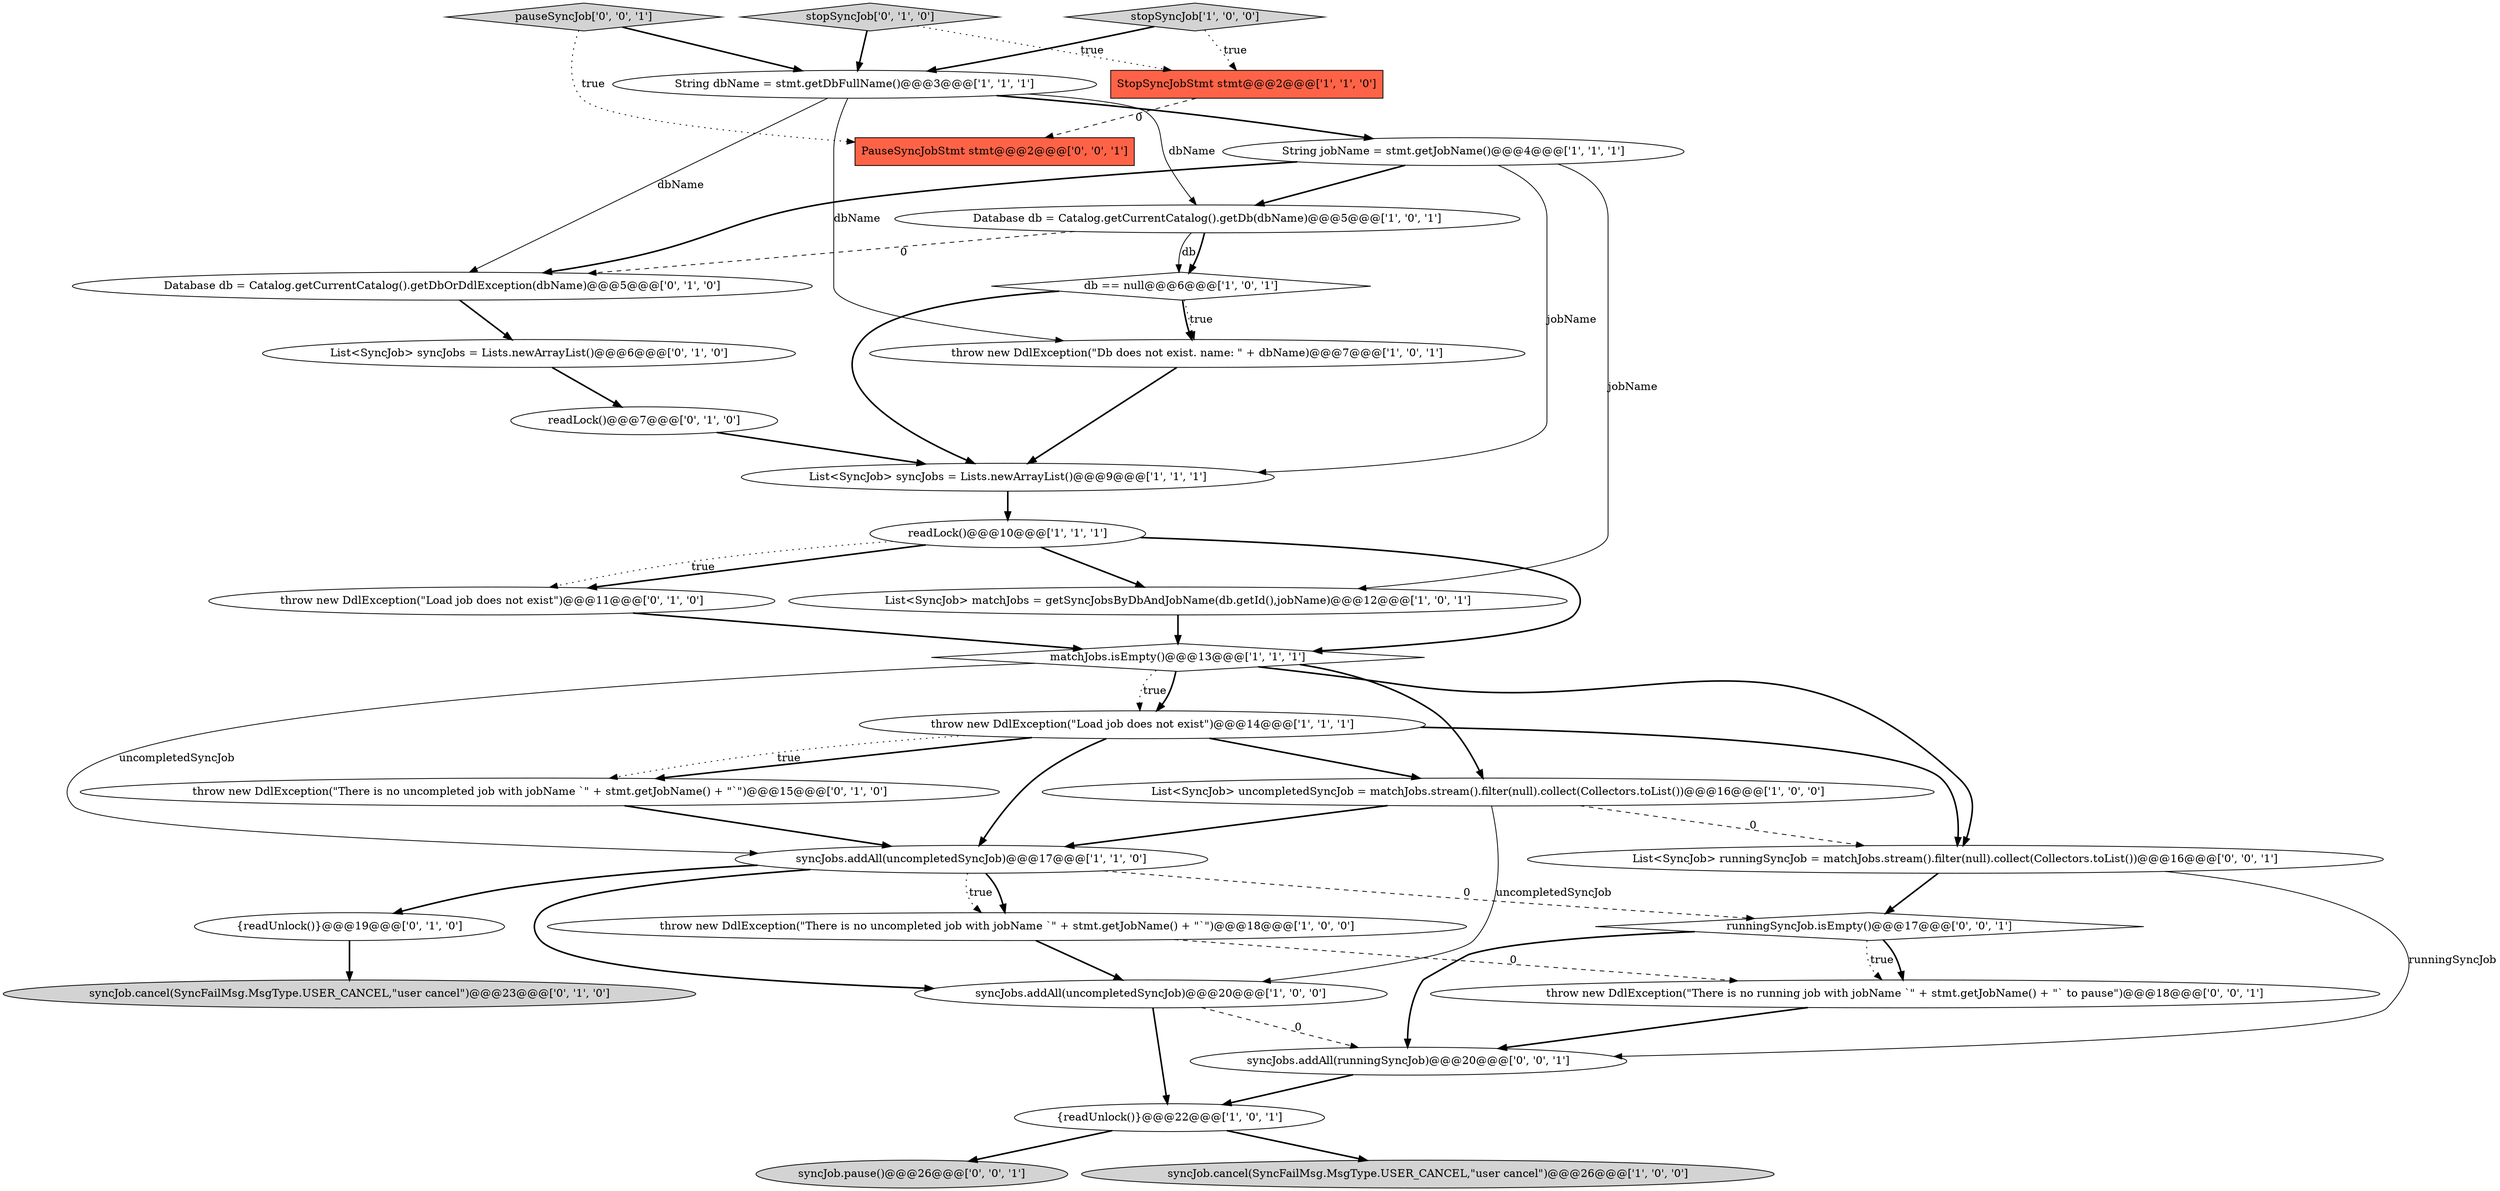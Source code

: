 digraph {
14 [style = filled, label = "readLock()@@@10@@@['1', '1', '1']", fillcolor = white, shape = ellipse image = "AAA0AAABBB1BBB"];
3 [style = filled, label = "List<SyncJob> uncompletedSyncJob = matchJobs.stream().filter(null).collect(Collectors.toList())@@@16@@@['1', '0', '0']", fillcolor = white, shape = ellipse image = "AAA0AAABBB1BBB"];
20 [style = filled, label = "Database db = Catalog.getCurrentCatalog().getDbOrDdlException(dbName)@@@5@@@['0', '1', '0']", fillcolor = white, shape = ellipse image = "AAA1AAABBB2BBB"];
12 [style = filled, label = "syncJobs.addAll(uncompletedSyncJob)@@@17@@@['1', '1', '0']", fillcolor = white, shape = ellipse image = "AAA0AAABBB1BBB"];
9 [style = filled, label = "db == null@@@6@@@['1', '0', '1']", fillcolor = white, shape = diamond image = "AAA0AAABBB1BBB"];
10 [style = filled, label = "{readUnlock()}@@@22@@@['1', '0', '1']", fillcolor = white, shape = ellipse image = "AAA0AAABBB1BBB"];
21 [style = filled, label = "throw new DdlException(\"Load job does not exist\")@@@11@@@['0', '1', '0']", fillcolor = white, shape = ellipse image = "AAA0AAABBB2BBB"];
29 [style = filled, label = "syncJob.pause()@@@26@@@['0', '0', '1']", fillcolor = lightgray, shape = ellipse image = "AAA0AAABBB3BBB"];
31 [style = filled, label = "pauseSyncJob['0', '0', '1']", fillcolor = lightgray, shape = diamond image = "AAA0AAABBB3BBB"];
25 [style = filled, label = "syncJob.cancel(SyncFailMsg.MsgType.USER_CANCEL,\"user cancel\")@@@23@@@['0', '1', '0']", fillcolor = lightgray, shape = ellipse image = "AAA0AAABBB2BBB"];
26 [style = filled, label = "List<SyncJob> runningSyncJob = matchJobs.stream().filter(null).collect(Collectors.toList())@@@16@@@['0', '0', '1']", fillcolor = white, shape = ellipse image = "AAA0AAABBB3BBB"];
2 [style = filled, label = "matchJobs.isEmpty()@@@13@@@['1', '1', '1']", fillcolor = white, shape = diamond image = "AAA0AAABBB1BBB"];
11 [style = filled, label = "List<SyncJob> matchJobs = getSyncJobsByDbAndJobName(db.getId(),jobName)@@@12@@@['1', '0', '1']", fillcolor = white, shape = ellipse image = "AAA0AAABBB1BBB"];
18 [style = filled, label = "List<SyncJob> syncJobs = Lists.newArrayList()@@@6@@@['0', '1', '0']", fillcolor = white, shape = ellipse image = "AAA0AAABBB2BBB"];
8 [style = filled, label = "syncJobs.addAll(uncompletedSyncJob)@@@20@@@['1', '0', '0']", fillcolor = white, shape = ellipse image = "AAA0AAABBB1BBB"];
32 [style = filled, label = "runningSyncJob.isEmpty()@@@17@@@['0', '0', '1']", fillcolor = white, shape = diamond image = "AAA0AAABBB3BBB"];
15 [style = filled, label = "throw new DdlException(\"Load job does not exist\")@@@14@@@['1', '1', '1']", fillcolor = white, shape = ellipse image = "AAA0AAABBB1BBB"];
6 [style = filled, label = "String jobName = stmt.getJobName()@@@4@@@['1', '1', '1']", fillcolor = white, shape = ellipse image = "AAA0AAABBB1BBB"];
0 [style = filled, label = "String dbName = stmt.getDbFullName()@@@3@@@['1', '1', '1']", fillcolor = white, shape = ellipse image = "AAA0AAABBB1BBB"];
5 [style = filled, label = "StopSyncJobStmt stmt@@@2@@@['1', '1', '0']", fillcolor = tomato, shape = box image = "AAA0AAABBB1BBB"];
27 [style = filled, label = "syncJobs.addAll(runningSyncJob)@@@20@@@['0', '0', '1']", fillcolor = white, shape = ellipse image = "AAA0AAABBB3BBB"];
19 [style = filled, label = "readLock()@@@7@@@['0', '1', '0']", fillcolor = white, shape = ellipse image = "AAA0AAABBB2BBB"];
23 [style = filled, label = "throw new DdlException(\"There is no uncompleted job with jobName `\" + stmt.getJobName() + \"`\")@@@15@@@['0', '1', '0']", fillcolor = white, shape = ellipse image = "AAA0AAABBB2BBB"];
1 [style = filled, label = "List<SyncJob> syncJobs = Lists.newArrayList()@@@9@@@['1', '1', '1']", fillcolor = white, shape = ellipse image = "AAA0AAABBB1BBB"];
28 [style = filled, label = "PauseSyncJobStmt stmt@@@2@@@['0', '0', '1']", fillcolor = tomato, shape = box image = "AAA0AAABBB3BBB"];
4 [style = filled, label = "throw new DdlException(\"There is no uncompleted job with jobName `\" + stmt.getJobName() + \"`\")@@@18@@@['1', '0', '0']", fillcolor = white, shape = ellipse image = "AAA0AAABBB1BBB"];
17 [style = filled, label = "syncJob.cancel(SyncFailMsg.MsgType.USER_CANCEL,\"user cancel\")@@@26@@@['1', '0', '0']", fillcolor = lightgray, shape = ellipse image = "AAA0AAABBB1BBB"];
24 [style = filled, label = "stopSyncJob['0', '1', '0']", fillcolor = lightgray, shape = diamond image = "AAA0AAABBB2BBB"];
16 [style = filled, label = "Database db = Catalog.getCurrentCatalog().getDb(dbName)@@@5@@@['1', '0', '1']", fillcolor = white, shape = ellipse image = "AAA0AAABBB1BBB"];
13 [style = filled, label = "throw new DdlException(\"Db does not exist. name: \" + dbName)@@@7@@@['1', '0', '1']", fillcolor = white, shape = ellipse image = "AAA0AAABBB1BBB"];
22 [style = filled, label = "{readUnlock()}@@@19@@@['0', '1', '0']", fillcolor = white, shape = ellipse image = "AAA0AAABBB2BBB"];
30 [style = filled, label = "throw new DdlException(\"There is no running job with jobName `\" + stmt.getJobName() + \"` to pause\")@@@18@@@['0', '0', '1']", fillcolor = white, shape = ellipse image = "AAA0AAABBB3BBB"];
7 [style = filled, label = "stopSyncJob['1', '0', '0']", fillcolor = lightgray, shape = diamond image = "AAA0AAABBB1BBB"];
0->6 [style = bold, label=""];
16->20 [style = dashed, label="0"];
2->26 [style = bold, label=""];
16->9 [style = solid, label="db"];
10->17 [style = bold, label=""];
19->1 [style = bold, label=""];
6->11 [style = solid, label="jobName"];
14->21 [style = bold, label=""];
15->12 [style = bold, label=""];
20->18 [style = bold, label=""];
31->28 [style = dotted, label="true"];
12->4 [style = bold, label=""];
15->23 [style = bold, label=""];
9->13 [style = dotted, label="true"];
9->13 [style = bold, label=""];
32->27 [style = bold, label=""];
32->30 [style = dotted, label="true"];
4->8 [style = bold, label=""];
3->26 [style = dashed, label="0"];
24->0 [style = bold, label=""];
6->20 [style = bold, label=""];
14->11 [style = bold, label=""];
1->14 [style = bold, label=""];
10->29 [style = bold, label=""];
11->2 [style = bold, label=""];
4->30 [style = dashed, label="0"];
8->27 [style = dashed, label="0"];
21->2 [style = bold, label=""];
2->3 [style = bold, label=""];
12->22 [style = bold, label=""];
30->27 [style = bold, label=""];
6->16 [style = bold, label=""];
0->16 [style = solid, label="dbName"];
0->20 [style = solid, label="dbName"];
7->5 [style = dotted, label="true"];
14->21 [style = dotted, label="true"];
26->27 [style = solid, label="runningSyncJob"];
2->15 [style = dotted, label="true"];
12->4 [style = dotted, label="true"];
3->12 [style = bold, label=""];
18->19 [style = bold, label=""];
23->12 [style = bold, label=""];
22->25 [style = bold, label=""];
15->26 [style = bold, label=""];
26->32 [style = bold, label=""];
7->0 [style = bold, label=""];
27->10 [style = bold, label=""];
24->5 [style = dotted, label="true"];
3->8 [style = solid, label="uncompletedSyncJob"];
15->3 [style = bold, label=""];
13->1 [style = bold, label=""];
14->2 [style = bold, label=""];
32->30 [style = bold, label=""];
6->1 [style = solid, label="jobName"];
2->12 [style = solid, label="uncompletedSyncJob"];
9->1 [style = bold, label=""];
12->8 [style = bold, label=""];
12->32 [style = dashed, label="0"];
2->15 [style = bold, label=""];
8->10 [style = bold, label=""];
15->23 [style = dotted, label="true"];
5->28 [style = dashed, label="0"];
0->13 [style = solid, label="dbName"];
31->0 [style = bold, label=""];
16->9 [style = bold, label=""];
}
